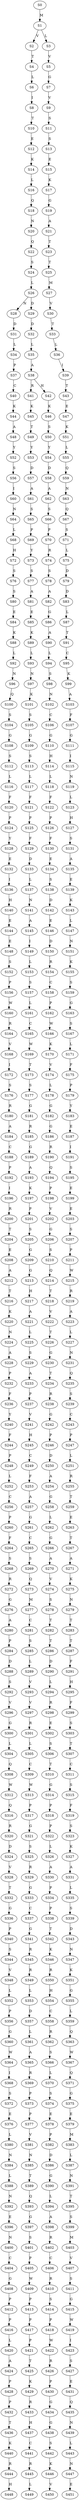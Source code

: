 strict digraph  {
	S0 -> S1 [ label = M ];
	S1 -> S2 [ label = V ];
	S1 -> S3 [ label = L ];
	S2 -> S4 [ label = T ];
	S3 -> S5 [ label = V ];
	S4 -> S6 [ label = L ];
	S5 -> S7 [ label = G ];
	S6 -> S8 [ label = I ];
	S7 -> S9 [ label = V ];
	S8 -> S10 [ label = T ];
	S9 -> S11 [ label = S ];
	S10 -> S12 [ label = E ];
	S11 -> S13 [ label = S ];
	S12 -> S14 [ label = K ];
	S13 -> S15 [ label = E ];
	S14 -> S16 [ label = L ];
	S15 -> S17 [ label = K ];
	S16 -> S18 [ label = Q ];
	S17 -> S19 [ label = G ];
	S18 -> S20 [ label = N ];
	S19 -> S21 [ label = A ];
	S20 -> S22 [ label = Q ];
	S21 -> S23 [ label = T ];
	S22 -> S24 [ label = S ];
	S23 -> S25 [ label = T ];
	S24 -> S26 [ label = L ];
	S25 -> S27 [ label = M ];
	S26 -> S28 [ label = N ];
	S26 -> S29 [ label = D ];
	S27 -> S30 [ label = V ];
	S28 -> S31 [ label = D ];
	S29 -> S32 [ label = D ];
	S30 -> S33 [ label = T ];
	S31 -> S34 [ label = L ];
	S32 -> S35 [ label = L ];
	S33 -> S36 [ label = L ];
	S34 -> S37 [ label = P ];
	S35 -> S38 [ label = A ];
	S36 -> S39 [ label = I ];
	S37 -> S40 [ label = C ];
	S38 -> S41 [ label = R ];
	S38 -> S42 [ label = H ];
	S39 -> S43 [ label = T ];
	S40 -> S44 [ label = K ];
	S41 -> S45 [ label = K ];
	S42 -> S46 [ label = K ];
	S43 -> S47 [ label = E ];
	S44 -> S48 [ label = A ];
	S45 -> S49 [ label = T ];
	S46 -> S50 [ label = S ];
	S47 -> S51 [ label = K ];
	S48 -> S52 [ label = Y ];
	S49 -> S53 [ label = Y ];
	S50 -> S54 [ label = Y ];
	S51 -> S55 [ label = L ];
	S52 -> S56 [ label = S ];
	S53 -> S57 [ label = D ];
	S54 -> S58 [ label = D ];
	S55 -> S59 [ label = Q ];
	S56 -> S60 [ label = I ];
	S57 -> S61 [ label = A ];
	S58 -> S62 [ label = A ];
	S59 -> S63 [ label = N ];
	S60 -> S64 [ label = N ];
	S61 -> S65 [ label = S ];
	S62 -> S66 [ label = S ];
	S63 -> S67 [ label = Q ];
	S64 -> S68 [ label = L ];
	S65 -> S69 [ label = P ];
	S66 -> S70 [ label = P ];
	S67 -> S71 [ label = S ];
	S68 -> S72 [ label = H ];
	S69 -> S73 [ label = Y ];
	S70 -> S74 [ label = R ];
	S71 -> S75 [ label = L ];
	S72 -> S76 [ label = S ];
	S73 -> S77 [ label = S ];
	S74 -> S78 [ label = S ];
	S75 -> S79 [ label = D ];
	S76 -> S80 [ label = S ];
	S77 -> S81 [ label = A ];
	S78 -> S82 [ label = A ];
	S79 -> S83 [ label = D ];
	S80 -> S84 [ label = E ];
	S81 -> S85 [ label = E ];
	S82 -> S86 [ label = G ];
	S83 -> S87 [ label = L ];
	S84 -> S88 [ label = K ];
	S85 -> S89 [ label = K ];
	S86 -> S90 [ label = A ];
	S87 -> S91 [ label = T ];
	S88 -> S92 [ label = L ];
	S89 -> S93 [ label = L ];
	S90 -> S94 [ label = L ];
	S91 -> S95 [ label = C ];
	S92 -> S96 [ label = N ];
	S93 -> S97 [ label = N ];
	S94 -> S98 [ label = S ];
	S95 -> S99 [ label = K ];
	S96 -> S100 [ label = Q ];
	S97 -> S101 [ label = K ];
	S98 -> S102 [ label = N ];
	S99 -> S103 [ label = A ];
	S100 -> S104 [ label = S ];
	S101 -> S105 [ label = S ];
	S102 -> S106 [ label = C ];
	S103 -> S107 [ label = F ];
	S104 -> S108 [ label = G ];
	S105 -> S109 [ label = G ];
	S106 -> S110 [ label = G ];
	S107 -> S111 [ label = G ];
	S108 -> S112 [ label = S ];
	S109 -> S113 [ label = S ];
	S110 -> S114 [ label = H ];
	S111 -> S115 [ label = I ];
	S112 -> S116 [ label = L ];
	S113 -> S117 [ label = L ];
	S114 -> S118 [ label = L ];
	S115 -> S119 [ label = N ];
	S116 -> S120 [ label = F ];
	S117 -> S121 [ label = F ];
	S118 -> S122 [ label = F ];
	S119 -> S123 [ label = L ];
	S120 -> S124 [ label = P ];
	S121 -> S125 [ label = P ];
	S122 -> S126 [ label = P ];
	S123 -> S127 [ label = H ];
	S124 -> S128 [ label = Y ];
	S125 -> S129 [ label = F ];
	S126 -> S130 [ label = F ];
	S127 -> S131 [ label = S ];
	S128 -> S132 [ label = E ];
	S129 -> S133 [ label = D ];
	S130 -> S134 [ label = E ];
	S131 -> S135 [ label = A ];
	S132 -> S136 [ label = I ];
	S133 -> S137 [ label = L ];
	S134 -> S138 [ label = S ];
	S135 -> S139 [ label = E ];
	S136 -> S140 [ label = H ];
	S137 -> S141 [ label = N ];
	S138 -> S142 [ label = D ];
	S139 -> S143 [ label = K ];
	S140 -> S144 [ label = E ];
	S141 -> S145 [ label = A ];
	S142 -> S146 [ label = E ];
	S143 -> S147 [ label = L ];
	S144 -> S148 [ label = E ];
	S145 -> S149 [ label = I ];
	S146 -> S150 [ label = D ];
	S147 -> S151 [ label = N ];
	S148 -> S152 [ label = S ];
	S149 -> S153 [ label = L ];
	S150 -> S154 [ label = R ];
	S151 -> S155 [ label = K ];
	S152 -> S156 [ label = P ];
	S153 -> S157 [ label = S ];
	S154 -> S158 [ label = C ];
	S155 -> S159 [ label = S ];
	S156 -> S160 [ label = W ];
	S157 -> S161 [ label = L ];
	S158 -> S162 [ label = P ];
	S159 -> S163 [ label = G ];
	S160 -> S164 [ label = R ];
	S161 -> S165 [ label = C ];
	S162 -> S166 [ label = W ];
	S163 -> S167 [ label = S ];
	S164 -> S168 [ label = V ];
	S165 -> S169 [ label = W ];
	S166 -> S170 [ label = K ];
	S167 -> S171 [ label = L ];
	S168 -> S172 [ label = I ];
	S169 -> S173 [ label = T ];
	S170 -> S174 [ label = V ];
	S171 -> S175 [ label = F ];
	S172 -> S176 [ label = S ];
	S173 -> S177 [ label = S ];
	S174 -> S178 [ label = L ];
	S175 -> S179 [ label = P ];
	S176 -> S180 [ label = R ];
	S177 -> S181 [ label = G ];
	S178 -> S182 [ label = G ];
	S179 -> S183 [ label = Y ];
	S180 -> S184 [ label = A ];
	S181 -> S185 [ label = R ];
	S182 -> S186 [ label = G ];
	S183 -> S187 [ label = E ];
	S184 -> S188 [ label = C ];
	S185 -> S189 [ label = G ];
	S186 -> S190 [ label = R ];
	S187 -> S191 [ label = I ];
	S188 -> S192 [ label = P ];
	S189 -> S193 [ label = A ];
	S190 -> S194 [ label = Q ];
	S191 -> S195 [ label = S ];
	S192 -> S196 [ label = I ];
	S193 -> S197 [ label = K ];
	S194 -> S198 [ label = P ];
	S195 -> S199 [ label = E ];
	S196 -> S200 [ label = R ];
	S197 -> S201 [ label = P ];
	S198 -> S202 [ label = V ];
	S199 -> S203 [ label = E ];
	S200 -> S204 [ label = T ];
	S201 -> S205 [ label = S ];
	S202 -> S206 [ label = G ];
	S203 -> S207 [ label = S ];
	S204 -> S208 [ label = E ];
	S205 -> S209 [ label = G ];
	S206 -> S210 [ label = S ];
	S207 -> S211 [ label = P ];
	S208 -> S212 [ label = A ];
	S209 -> S213 [ label = G ];
	S210 -> S214 [ label = Q ];
	S211 -> S215 [ label = W ];
	S212 -> S216 [ label = T ];
	S213 -> S217 [ label = H ];
	S214 -> S218 [ label = T ];
	S215 -> S219 [ label = R ];
	S216 -> S220 [ label = K ];
	S217 -> S221 [ label = A ];
	S218 -> S222 [ label = V ];
	S219 -> S223 [ label = A ];
	S220 -> S224 [ label = N ];
	S221 -> S225 [ label = L ];
	S222 -> S226 [ label = T ];
	S223 -> S227 [ label = L ];
	S224 -> S228 [ label = A ];
	S225 -> S229 [ label = S ];
	S226 -> S230 [ label = G ];
	S227 -> S231 [ label = N ];
	S228 -> S232 [ label = P ];
	S229 -> S233 [ label = A ];
	S230 -> S234 [ label = T ];
	S231 -> S235 [ label = Q ];
	S232 -> S236 [ label = F ];
	S233 -> S237 [ label = P ];
	S234 -> S238 [ label = R ];
	S235 -> S239 [ label = S ];
	S236 -> S240 [ label = Y ];
	S237 -> S241 [ label = V ];
	S238 -> S242 [ label = G ];
	S239 -> S243 [ label = C ];
	S240 -> S244 [ label = F ];
	S241 -> S245 [ label = H ];
	S242 -> S246 [ label = P ];
	S243 -> S247 [ label = P ];
	S244 -> S248 [ label = P ];
	S245 -> S249 [ label = C ];
	S246 -> S250 [ label = D ];
	S247 -> S251 [ label = L ];
	S248 -> S252 [ label = L ];
	S249 -> S253 [ label = F ];
	S250 -> S254 [ label = A ];
	S251 -> S255 [ label = R ];
	S252 -> S256 [ label = C ];
	S253 -> S257 [ label = A ];
	S254 -> S258 [ label = G ];
	S255 -> S259 [ label = T ];
	S256 -> S260 [ label = P ];
	S257 -> S261 [ label = G ];
	S258 -> S262 [ label = L ];
	S259 -> S263 [ label = E ];
	S260 -> S264 [ label = F ];
	S261 -> S265 [ label = C ];
	S262 -> S266 [ label = G ];
	S263 -> S267 [ label = T ];
	S264 -> S268 [ label = S ];
	S265 -> S269 [ label = S ];
	S266 -> S270 [ label = A ];
	S267 -> S271 [ label = A ];
	S268 -> S272 [ label = R ];
	S269 -> S273 [ label = Q ];
	S270 -> S274 [ label = V ];
	S271 -> S275 [ label = K ];
	S272 -> S276 [ label = G ];
	S273 -> S277 [ label = M ];
	S274 -> S278 [ label = S ];
	S275 -> S279 [ label = N ];
	S276 -> S280 [ label = A ];
	S277 -> S281 [ label = C ];
	S278 -> S282 [ label = T ];
	S279 -> S283 [ label = T ];
	S280 -> S284 [ label = P ];
	S281 -> S285 [ label = S ];
	S282 -> S286 [ label = T ];
	S283 -> S287 [ label = T ];
	S284 -> S288 [ label = D ];
	S285 -> S289 [ label = L ];
	S286 -> S290 [ label = D ];
	S287 -> S291 [ label = F ];
	S288 -> S292 [ label = S ];
	S289 -> S293 [ label = V ];
	S290 -> S294 [ label = L ];
	S291 -> S295 [ label = H ];
	S292 -> S296 [ label = V ];
	S293 -> S297 [ label = V ];
	S294 -> S298 [ label = R ];
	S295 -> S299 [ label = F ];
	S296 -> S300 [ label = G ];
	S297 -> S301 [ label = R ];
	S298 -> S302 [ label = E ];
	S299 -> S303 [ label = S ];
	S300 -> S304 [ label = L ];
	S301 -> S305 [ label = L ];
	S302 -> S306 [ label = S ];
	S303 -> S307 [ label = T ];
	S304 -> S308 [ label = Q ];
	S305 -> S309 [ label = C ];
	S306 -> S310 [ label = T ];
	S307 -> S311 [ label = C ];
	S308 -> S312 [ label = W ];
	S309 -> S313 [ label = W ];
	S310 -> S314 [ label = G ];
	S311 -> S315 [ label = S ];
	S312 -> S316 [ label = Q ];
	S313 -> S317 [ label = P ];
	S314 -> S318 [ label = P ];
	S315 -> S319 [ label = F ];
	S316 -> S320 [ label = R ];
	S317 -> S321 [ label = G ];
	S318 -> S322 [ label = P ];
	S319 -> S323 [ label = S ];
	S320 -> S324 [ label = D ];
	S321 -> S325 [ label = S ];
	S322 -> S326 [ label = L ];
	S323 -> S327 [ label = K ];
	S324 -> S328 [ label = V ];
	S325 -> S329 [ label = R ];
	S326 -> S330 [ label = A ];
	S327 -> S331 [ label = A ];
	S328 -> S332 [ label = T ];
	S329 -> S333 [ label = G ];
	S330 -> S334 [ label = P ];
	S331 -> S335 [ label = L ];
	S332 -> S336 [ label = G ];
	S333 -> S337 [ label = C ];
	S334 -> S338 [ label = P ];
	S335 -> S339 [ label = S ];
	S336 -> S340 [ label = P ];
	S337 -> S341 [ label = G ];
	S338 -> S342 [ label = T ];
	S339 -> S343 [ label = D ];
	S340 -> S344 [ label = S ];
	S341 -> S345 [ label = R ];
	S342 -> S346 [ label = K ];
	S343 -> S347 [ label = N ];
	S344 -> S348 [ label = V ];
	S345 -> S349 [ label = R ];
	S346 -> S350 [ label = R ];
	S347 -> S351 [ label = K ];
	S348 -> S352 [ label = L ];
	S349 -> S353 [ label = L ];
	S350 -> S354 [ label = H ];
	S351 -> S355 [ label = G ];
	S352 -> S356 [ label = P ];
	S353 -> S357 [ label = D ];
	S354 -> S358 [ label = C ];
	S355 -> S359 [ label = L ];
	S356 -> S360 [ label = G ];
	S357 -> S361 [ label = L ];
	S358 -> S362 [ label = R ];
	S359 -> S363 [ label = Q ];
	S360 -> S364 [ label = W ];
	S361 -> S365 [ label = A ];
	S362 -> S366 [ label = S ];
	S363 -> S367 [ label = W ];
	S364 -> S368 [ label = I ];
	S365 -> S369 [ label = R ];
	S366 -> S370 [ label = L ];
	S367 -> S371 [ label = Q ];
	S368 -> S372 [ label = S ];
	S369 -> S373 [ label = P ];
	S370 -> S374 [ label = S ];
	S371 -> S375 [ label = G ];
	S372 -> S376 [ label = E ];
	S373 -> S377 [ label = P ];
	S374 -> S378 [ label = E ];
	S375 -> S379 [ label = E ];
	S376 -> S380 [ label = L ];
	S377 -> S381 [ label = V ];
	S378 -> S382 [ label = P ];
	S379 -> S383 [ label = M ];
	S380 -> S384 [ label = N ];
	S381 -> S385 [ label = N ];
	S382 -> S386 [ label = D ];
	S383 -> S387 [ label = L ];
	S384 -> S388 [ label = L ];
	S385 -> S389 [ label = T ];
	S386 -> S390 [ label = G ];
	S387 -> S391 [ label = N ];
	S388 -> S392 [ label = N ];
	S389 -> S393 [ label = Q ];
	S390 -> S394 [ label = L ];
	S391 -> S395 [ label = T ];
	S392 -> S396 [ label = E ];
	S393 -> S397 [ label = G ];
	S394 -> S398 [ label = A ];
	S395 -> S399 [ label = S ];
	S396 -> S400 [ label = N ];
	S397 -> S401 [ label = S ];
	S398 -> S402 [ label = R ];
	S399 -> S403 [ label = M ];
	S400 -> S404 [ label = C ];
	S401 -> S405 [ label = P ];
	S402 -> S406 [ label = C ];
	S403 -> S407 [ label = V ];
	S404 -> S408 [ label = G ];
	S405 -> S409 [ label = W ];
	S406 -> S410 [ label = R ];
	S407 -> S411 [ label = S ];
	S408 -> S412 [ label = P ];
	S409 -> S413 [ label = P ];
	S410 -> S414 [ label = S ];
	S411 -> S415 [ label = G ];
	S412 -> S416 [ label = P ];
	S413 -> S417 [ label = P ];
	S414 -> S418 [ label = P ];
	S415 -> S419 [ label = W ];
	S416 -> S420 [ label = L ];
	S417 -> S421 [ label = P ];
	S418 -> S422 [ label = W ];
	S419 -> S423 [ label = I ];
	S420 -> S424 [ label = A ];
	S421 -> S425 [ label = T ];
	S422 -> S426 [ label = R ];
	S423 -> S427 [ label = S ];
	S424 -> S428 [ label = P ];
	S425 -> S429 [ label = K ];
	S426 -> S430 [ label = P ];
	S427 -> S431 [ label = E ];
	S428 -> S432 [ label = P ];
	S429 -> S433 [ label = R ];
	S430 -> S434 [ label = G ];
	S431 -> S435 [ label = Q ];
	S432 -> S436 [ label = T ];
	S433 -> S437 [ label = H ];
	S434 -> S438 [ label = G ];
	S435 -> S439 [ label = N ];
	S436 -> S440 [ label = K ];
	S437 -> S441 [ label = C ];
	S438 -> S442 [ label = S ];
	S439 -> S443 [ label = L ];
	S440 -> S444 [ label = R ];
	S441 -> S445 [ label = R ];
	S442 -> S446 [ label = K ];
	S443 -> S447 [ label = N ];
	S444 -> S448 [ label = H ];
	S445 -> S449 [ label = L ];
	S446 -> S450 [ label = V ];
	S447 -> S451 [ label = E ];
}
